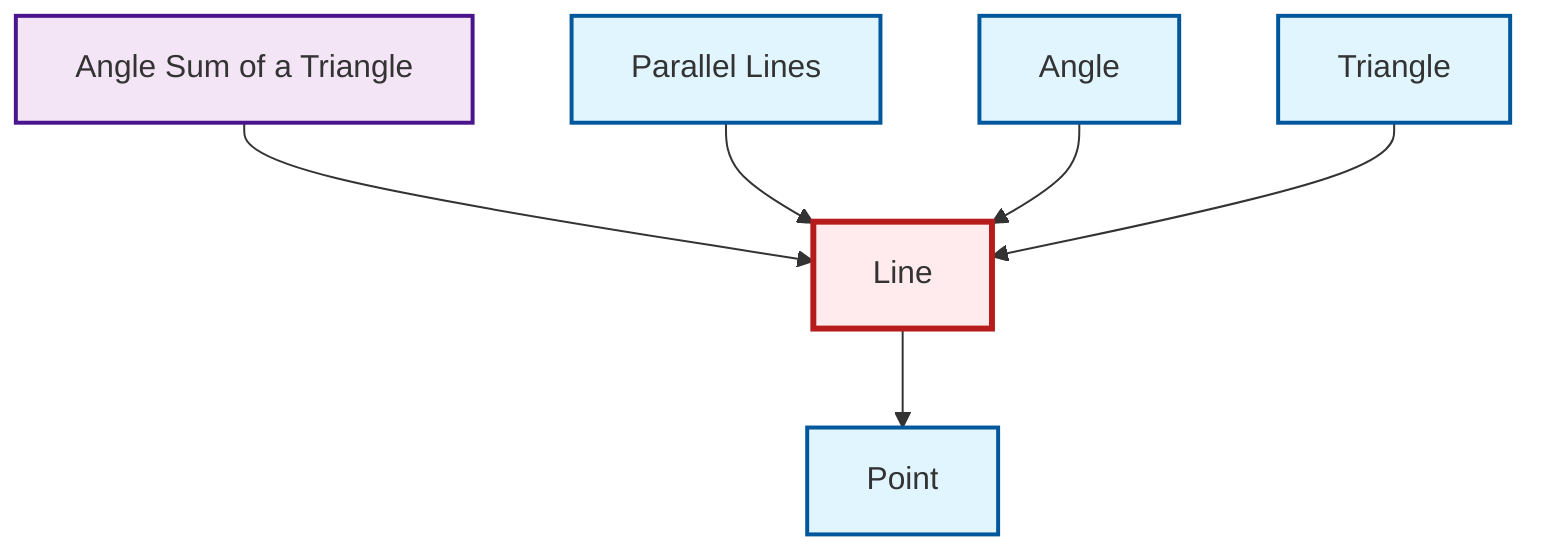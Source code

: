 graph TD
    classDef definition fill:#e1f5fe,stroke:#01579b,stroke-width:2px
    classDef theorem fill:#f3e5f5,stroke:#4a148c,stroke-width:2px
    classDef axiom fill:#fff3e0,stroke:#e65100,stroke-width:2px
    classDef example fill:#e8f5e9,stroke:#1b5e20,stroke-width:2px
    classDef current fill:#ffebee,stroke:#b71c1c,stroke-width:3px
    def-triangle["Triangle"]:::definition
    def-angle["Angle"]:::definition
    thm-angle-sum-triangle["Angle Sum of a Triangle"]:::theorem
    def-point["Point"]:::definition
    def-line["Line"]:::definition
    def-parallel["Parallel Lines"]:::definition
    thm-angle-sum-triangle --> def-line
    def-parallel --> def-line
    def-line --> def-point
    def-angle --> def-line
    def-triangle --> def-line
    class def-line current